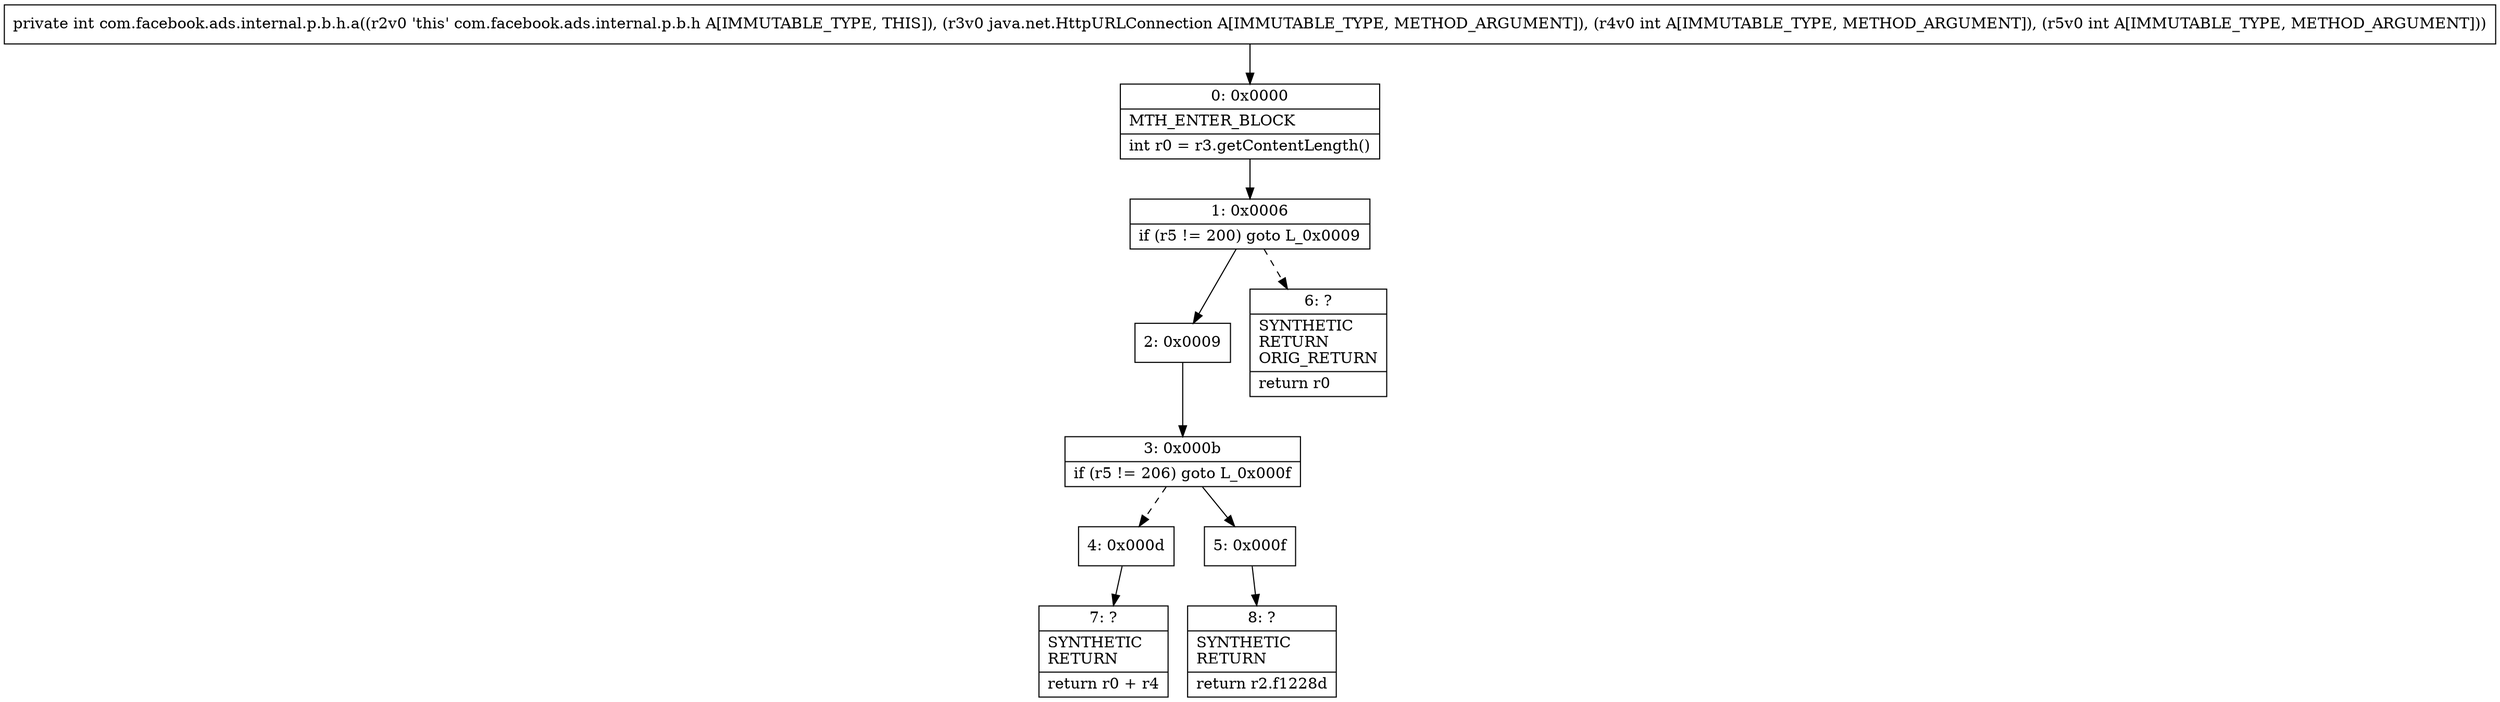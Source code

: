 digraph "CFG forcom.facebook.ads.internal.p.b.h.a(Ljava\/net\/HttpURLConnection;II)I" {
Node_0 [shape=record,label="{0\:\ 0x0000|MTH_ENTER_BLOCK\l|int r0 = r3.getContentLength()\l}"];
Node_1 [shape=record,label="{1\:\ 0x0006|if (r5 != 200) goto L_0x0009\l}"];
Node_2 [shape=record,label="{2\:\ 0x0009}"];
Node_3 [shape=record,label="{3\:\ 0x000b|if (r5 != 206) goto L_0x000f\l}"];
Node_4 [shape=record,label="{4\:\ 0x000d}"];
Node_5 [shape=record,label="{5\:\ 0x000f}"];
Node_6 [shape=record,label="{6\:\ ?|SYNTHETIC\lRETURN\lORIG_RETURN\l|return r0\l}"];
Node_7 [shape=record,label="{7\:\ ?|SYNTHETIC\lRETURN\l|return r0 + r4\l}"];
Node_8 [shape=record,label="{8\:\ ?|SYNTHETIC\lRETURN\l|return r2.f1228d\l}"];
MethodNode[shape=record,label="{private int com.facebook.ads.internal.p.b.h.a((r2v0 'this' com.facebook.ads.internal.p.b.h A[IMMUTABLE_TYPE, THIS]), (r3v0 java.net.HttpURLConnection A[IMMUTABLE_TYPE, METHOD_ARGUMENT]), (r4v0 int A[IMMUTABLE_TYPE, METHOD_ARGUMENT]), (r5v0 int A[IMMUTABLE_TYPE, METHOD_ARGUMENT])) }"];
MethodNode -> Node_0;
Node_0 -> Node_1;
Node_1 -> Node_2;
Node_1 -> Node_6[style=dashed];
Node_2 -> Node_3;
Node_3 -> Node_4[style=dashed];
Node_3 -> Node_5;
Node_4 -> Node_7;
Node_5 -> Node_8;
}

